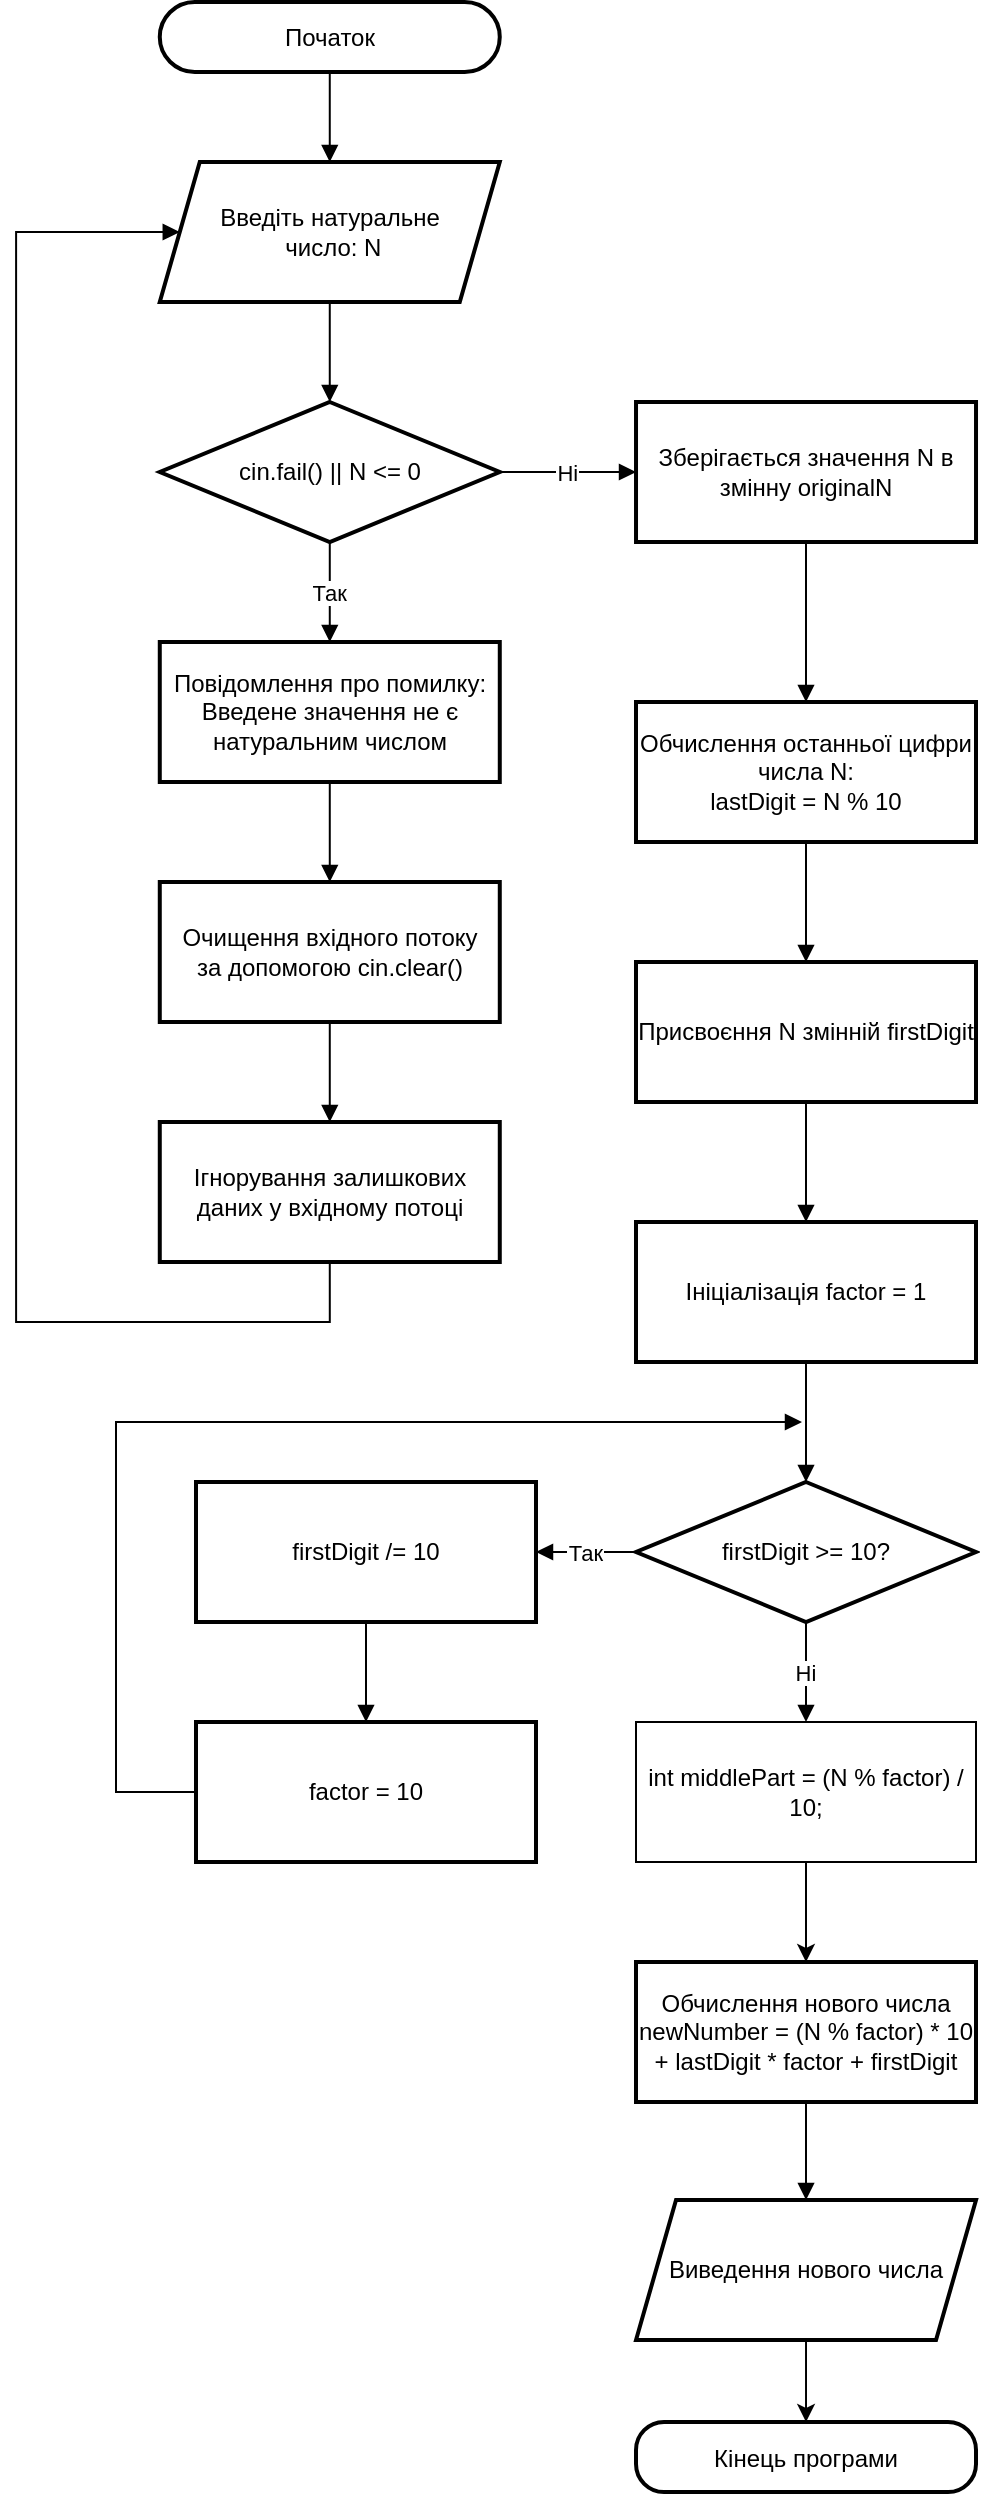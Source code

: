 <mxfile version="24.8.4">
  <diagram id="C5RBs43oDa-KdzZeNtuy" name="Page-1">
    <mxGraphModel grid="1" page="1" gridSize="10" guides="1" tooltips="1" connect="1" arrows="1" fold="1" pageScale="1" pageWidth="980" pageHeight="1390" math="0" shadow="0">
      <root>
        <mxCell id="0" />
        <mxCell id="1" parent="0" />
        <mxCell id="ssCRBUMv7cV-8itSkRzB-92" value="Початок" style="rounded=1;whiteSpace=wrap;arcSize=50;strokeWidth=2;" vertex="1" parent="1">
          <mxGeometry x="-668.113" y="40" width="170" height="35" as="geometry" />
        </mxCell>
        <mxCell id="ssCRBUMv7cV-8itSkRzB-93" value="Введіть натуральне&#xa; число: N" style="shape=parallelogram;perimeter=parallelogramPerimeter;fixedSize=1;strokeWidth=2;whiteSpace=wrap;" vertex="1" parent="1">
          <mxGeometry x="-668.113" y="120" width="170" height="70" as="geometry" />
        </mxCell>
        <mxCell id="ssCRBUMv7cV-8itSkRzB-94" value="cin.fail() || N &lt;= 0" style="rhombus;strokeWidth=2;whiteSpace=wrap;" vertex="1" parent="1">
          <mxGeometry x="-668.111" y="240" width="170" height="70" as="geometry" />
        </mxCell>
        <mxCell id="ssCRBUMv7cV-8itSkRzB-95" value="Повідомлення про помилку: &#xa; Введене значення не є натуральним числом" style="whiteSpace=wrap;strokeWidth=2;" vertex="1" parent="1">
          <mxGeometry x="-668.11" y="360" width="170" height="70" as="geometry" />
        </mxCell>
        <mxCell id="ssCRBUMv7cV-8itSkRzB-96" value="Очищення вхідного потоку &#xa; за допомогою cin.clear()" style="whiteSpace=wrap;strokeWidth=2;" vertex="1" parent="1">
          <mxGeometry x="-668.11" y="480" width="170" height="70" as="geometry" />
        </mxCell>
        <mxCell id="ssCRBUMv7cV-8itSkRzB-97" value="Ігнорування залишкових даних у вхідному потоці" style="whiteSpace=wrap;strokeWidth=2;" vertex="1" parent="1">
          <mxGeometry x="-668.11" y="600" width="170" height="70" as="geometry" />
        </mxCell>
        <mxCell id="ssCRBUMv7cV-8itSkRzB-99" value="Обчислення останньої цифри числа N: &#xa; lastDigit = N % 10" style="whiteSpace=wrap;strokeWidth=2;" vertex="1" parent="1">
          <mxGeometry x="-430" y="390" width="170" height="70" as="geometry" />
        </mxCell>
        <mxCell id="ssCRBUMv7cV-8itSkRzB-100" value="Присвоєння N змінній firstDigit" style="whiteSpace=wrap;strokeWidth=2;" vertex="1" parent="1">
          <mxGeometry x="-430" y="520" width="170" height="70" as="geometry" />
        </mxCell>
        <mxCell id="ssCRBUMv7cV-8itSkRzB-101" value="Ініціалізація factor = 1" style="whiteSpace=wrap;strokeWidth=2;" vertex="1" parent="1">
          <mxGeometry x="-430" y="650" width="170" height="70" as="geometry" />
        </mxCell>
        <mxCell id="ssCRBUMv7cV-8itSkRzB-102" value="firstDigit &gt;= 10?" style="rhombus;strokeWidth=2;whiteSpace=wrap;" vertex="1" parent="1">
          <mxGeometry x="-429.988" y="780" width="170" height="70" as="geometry" />
        </mxCell>
        <mxCell id="ssCRBUMv7cV-8itSkRzB-103" value="firstDigit /= 10" style="whiteSpace=wrap;strokeWidth=2;" vertex="1" parent="1">
          <mxGeometry x="-650" y="780" width="170" height="70" as="geometry" />
        </mxCell>
        <mxCell id="ssCRBUMv7cV-8itSkRzB-104" value="factor = 10" style="whiteSpace=wrap;strokeWidth=2;" vertex="1" parent="1">
          <mxGeometry x="-650" y="900" width="170" height="70" as="geometry" />
        </mxCell>
        <mxCell id="ssCRBUMv7cV-8itSkRzB-105" value="Обчислення нового числа &#xa; newNumber = (N % factor) * 10 + lastDigit * factor + firstDigit" style="whiteSpace=wrap;strokeWidth=2;" vertex="1" parent="1">
          <mxGeometry x="-430" y="1020" width="170" height="70" as="geometry" />
        </mxCell>
        <mxCell id="ssCRBUMv7cV-8itSkRzB-132" value="" style="edgeStyle=orthogonalEdgeStyle;rounded=0;orthogonalLoop=1;jettySize=auto;html=1;" edge="1" parent="1" source="ssCRBUMv7cV-8itSkRzB-106" target="ssCRBUMv7cV-8itSkRzB-107">
          <mxGeometry relative="1" as="geometry" />
        </mxCell>
        <mxCell id="ssCRBUMv7cV-8itSkRzB-106" value="Виведення нового числа" style="shape=parallelogram;perimeter=parallelogramPerimeter;fixedSize=1;strokeWidth=2;whiteSpace=wrap;" vertex="1" parent="1">
          <mxGeometry x="-429.985" y="1139" width="170" height="70" as="geometry" />
        </mxCell>
        <mxCell id="ssCRBUMv7cV-8itSkRzB-107" value="Кінець програми" style="rounded=1;arcSize=40;strokeWidth=2" vertex="1" parent="1">
          <mxGeometry x="-429.995" y="1250" width="170" height="35" as="geometry" />
        </mxCell>
        <mxCell id="ssCRBUMv7cV-8itSkRzB-108" value="" style="startArrow=none;endArrow=block;exitX=0.5;exitY=1;entryX=0.5;entryY=0;rounded=0;edgeStyle=orthogonalEdgeStyle;orthogonal=1;" edge="1" parent="1" source="ssCRBUMv7cV-8itSkRzB-92" target="ssCRBUMv7cV-8itSkRzB-93">
          <mxGeometry relative="1" as="geometry" />
        </mxCell>
        <mxCell id="ssCRBUMv7cV-8itSkRzB-109" value="" style="startArrow=none;endArrow=block;exitX=0.5;exitY=1;entryX=0.5;entryY=0;rounded=0;edgeStyle=orthogonalEdgeStyle;orthogonal=1;exitDx=0;exitDy=0;" edge="1" parent="1" source="ssCRBUMv7cV-8itSkRzB-93" target="ssCRBUMv7cV-8itSkRzB-94">
          <mxGeometry relative="1" as="geometry" />
        </mxCell>
        <mxCell id="ssCRBUMv7cV-8itSkRzB-110" value="Так" style="startArrow=none;endArrow=block;exitX=0.5;exitY=1;entryX=0.5;entryY=0;rounded=0;edgeStyle=orthogonalEdgeStyle;orthogonal=1;" edge="1" parent="1" source="ssCRBUMv7cV-8itSkRzB-94" target="ssCRBUMv7cV-8itSkRzB-95">
          <mxGeometry relative="1" as="geometry" />
        </mxCell>
        <mxCell id="ssCRBUMv7cV-8itSkRzB-111" value="" style="startArrow=none;endArrow=block;exitX=0.5;exitY=1;entryX=0.5;entryY=0;rounded=0;edgeStyle=orthogonalEdgeStyle;orthogonal=1;" edge="1" parent="1" source="ssCRBUMv7cV-8itSkRzB-95" target="ssCRBUMv7cV-8itSkRzB-96">
          <mxGeometry relative="1" as="geometry" />
        </mxCell>
        <mxCell id="ssCRBUMv7cV-8itSkRzB-112" value="" style="startArrow=none;endArrow=block;exitX=0.5;exitY=1;entryX=0.5;entryY=0;rounded=0;edgeStyle=orthogonalEdgeStyle;orthogonal=1;entryDx=0;entryDy=0;" edge="1" parent="1" source="ssCRBUMv7cV-8itSkRzB-96" target="ssCRBUMv7cV-8itSkRzB-97">
          <mxGeometry relative="1" as="geometry" />
        </mxCell>
        <mxCell id="ssCRBUMv7cV-8itSkRzB-113" value="" style="startArrow=none;endArrow=block;exitX=0.5;exitY=1;entryX=0;entryY=0.5;rounded=0;edgeStyle=orthogonalEdgeStyle;orthogonal=1;exitDx=0;exitDy=0;entryDx=0;entryDy=0;" edge="1" parent="1" source="ssCRBUMv7cV-8itSkRzB-97" target="ssCRBUMv7cV-8itSkRzB-93">
          <mxGeometry relative="1" as="geometry">
            <Array as="points">
              <mxPoint x="-582.94" y="700" />
              <mxPoint x="-739.94" y="700" />
              <mxPoint x="-739.94" y="155" />
            </Array>
          </mxGeometry>
        </mxCell>
        <mxCell id="ssCRBUMv7cV-8itSkRzB-114" value="Ні" style="startArrow=none;endArrow=block;exitX=1;exitY=0.5;entryX=0;entryY=0.5;rounded=0;edgeStyle=orthogonalEdgeStyle;orthogonal=1;entryDx=0;entryDy=0;exitDx=0;exitDy=0;" edge="1" parent="1" source="ssCRBUMv7cV-8itSkRzB-94" target="ssCRBUMv7cV-8itSkRzB-98">
          <mxGeometry relative="1" as="geometry" />
        </mxCell>
        <mxCell id="ssCRBUMv7cV-8itSkRzB-115" value="" style="startArrow=none;endArrow=block;exitX=0.5;exitY=1;entryX=0.5;entryY=0;rounded=0;edgeStyle=orthogonalEdgeStyle;orthogonal=1;" edge="1" parent="1" source="ssCRBUMv7cV-8itSkRzB-98" target="ssCRBUMv7cV-8itSkRzB-99">
          <mxGeometry relative="1" as="geometry" />
        </mxCell>
        <mxCell id="ssCRBUMv7cV-8itSkRzB-116" value="" style="startArrow=none;endArrow=block;exitX=0.5;exitY=1.01;entryX=0.5;entryY=0.01;rounded=0;edgeStyle=orthogonalEdgeStyle;orthogonal=1;" edge="1" parent="1" source="ssCRBUMv7cV-8itSkRzB-99" target="ssCRBUMv7cV-8itSkRzB-100">
          <mxGeometry relative="1" as="geometry" />
        </mxCell>
        <mxCell id="ssCRBUMv7cV-8itSkRzB-117" value="" style="startArrow=none;endArrow=block;exitX=0.5;exitY=1;entryX=0.5;entryY=0;rounded=0;edgeStyle=orthogonalEdgeStyle;orthogonal=1;" edge="1" parent="1" source="ssCRBUMv7cV-8itSkRzB-100" target="ssCRBUMv7cV-8itSkRzB-101">
          <mxGeometry relative="1" as="geometry" />
        </mxCell>
        <mxCell id="ssCRBUMv7cV-8itSkRzB-118" value="" style="startArrow=none;endArrow=block;exitX=0.5;exitY=1;entryX=0.5;entryY=0;rounded=0;edgeStyle=orthogonalEdgeStyle;orthogonal=1;" edge="1" parent="1" source="ssCRBUMv7cV-8itSkRzB-101" target="ssCRBUMv7cV-8itSkRzB-102">
          <mxGeometry relative="1" as="geometry" />
        </mxCell>
        <mxCell id="ssCRBUMv7cV-8itSkRzB-119" value="Так" style="startArrow=none;endArrow=block;exitX=0;exitY=0.5;entryX=1;entryY=0.5;rounded=0;edgeStyle=orthogonalEdgeStyle;orthogonal=1;entryDx=0;entryDy=0;exitDx=0;exitDy=0;" edge="1" parent="1" source="ssCRBUMv7cV-8itSkRzB-102" target="ssCRBUMv7cV-8itSkRzB-103">
          <mxGeometry relative="1" as="geometry" />
        </mxCell>
        <mxCell id="ssCRBUMv7cV-8itSkRzB-120" value="" style="startArrow=none;endArrow=block;exitX=0.5;exitY=0.99;entryX=0.5;entryY=0;rounded=0;edgeStyle=orthogonalEdgeStyle;orthogonal=1;entryDx=0;entryDy=0;" edge="1" parent="1" source="ssCRBUMv7cV-8itSkRzB-103" target="ssCRBUMv7cV-8itSkRzB-104">
          <mxGeometry relative="1" as="geometry" />
        </mxCell>
        <mxCell id="ssCRBUMv7cV-8itSkRzB-121" value="" style="startArrow=none;endArrow=block;exitX=0;exitY=0.5;rounded=0;edgeStyle=orthogonalEdgeStyle;orthogonal=1;exitDx=0;exitDy=0;" edge="1" parent="1" source="ssCRBUMv7cV-8itSkRzB-104">
          <mxGeometry relative="1" as="geometry">
            <Array as="points">
              <mxPoint x="-690" y="935" />
              <mxPoint x="-690" y="750" />
            </Array>
            <mxPoint x="-347" y="750" as="targetPoint" />
          </mxGeometry>
        </mxCell>
        <mxCell id="ssCRBUMv7cV-8itSkRzB-122" value="Ні" style="startArrow=none;endArrow=block;exitX=0.5;exitY=1;entryX=0.5;entryY=0;rounded=0;edgeStyle=orthogonalEdgeStyle;orthogonal=1;exitDx=0;exitDy=0;entryDx=0;entryDy=0;" edge="1" parent="1" source="ssCRBUMv7cV-8itSkRzB-102" target="ssCRBUMv7cV-8itSkRzB-129">
          <mxGeometry relative="1" as="geometry" />
        </mxCell>
        <mxCell id="ssCRBUMv7cV-8itSkRzB-123" value="" style="startArrow=none;endArrow=block;exitX=0.5;exitY=1;entryX=0.5;entryY=-0.01;rounded=0;edgeStyle=orthogonalEdgeStyle;orthogonal=1;" edge="1" parent="1" source="ssCRBUMv7cV-8itSkRzB-105" target="ssCRBUMv7cV-8itSkRzB-106">
          <mxGeometry relative="1" as="geometry" />
        </mxCell>
        <mxCell id="ssCRBUMv7cV-8itSkRzB-98" value="Зберігається значення N в змінну originalN" style="whiteSpace=wrap;strokeWidth=2;" vertex="1" parent="1">
          <mxGeometry x="-429.99" y="240" width="170" height="70" as="geometry" />
        </mxCell>
        <mxCell id="ssCRBUMv7cV-8itSkRzB-131" value="" style="edgeStyle=orthogonalEdgeStyle;rounded=0;orthogonalLoop=1;jettySize=auto;html=1;" edge="1" parent="1" source="ssCRBUMv7cV-8itSkRzB-129" target="ssCRBUMv7cV-8itSkRzB-105">
          <mxGeometry relative="1" as="geometry" />
        </mxCell>
        <mxCell id="ssCRBUMv7cV-8itSkRzB-129" value="int middlePart = (N % factor) / 10;" style="rounded=0;whiteSpace=wrap;html=1;" vertex="1" parent="1">
          <mxGeometry x="-430" y="900" width="170" height="70" as="geometry" />
        </mxCell>
      </root>
    </mxGraphModel>
  </diagram>
</mxfile>
